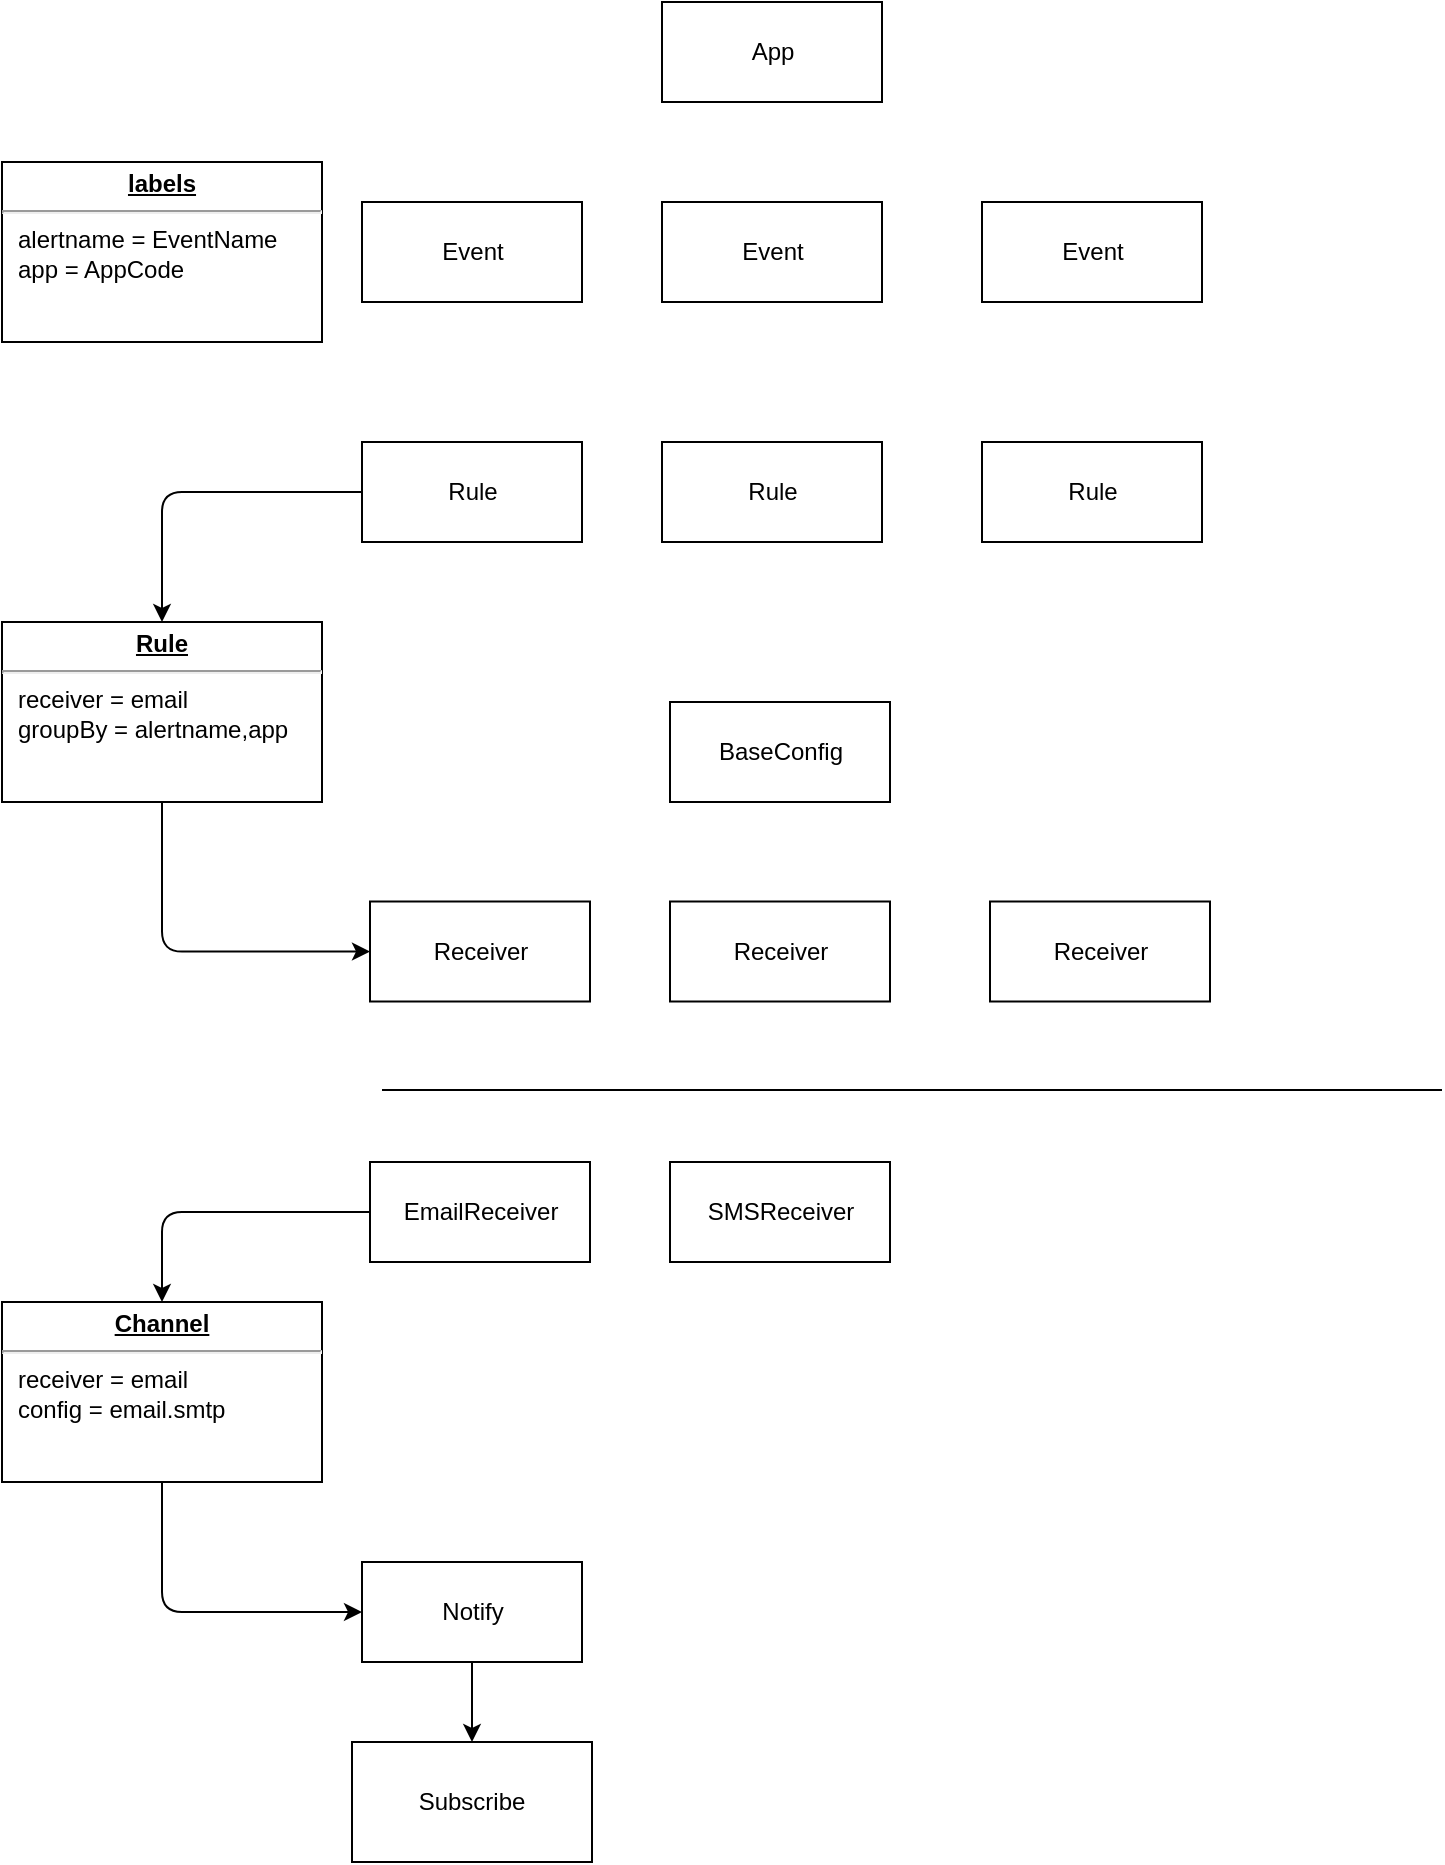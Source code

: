<mxfile>
    <diagram name="mind" id="2H_YDywyZx12IQSk8KhJ">
        <mxGraphModel dx="864" dy="755" grid="1" gridSize="10" guides="1" tooltips="1" connect="1" arrows="1" fold="1" page="1" pageScale="1" pageWidth="827" pageHeight="1169" math="0" shadow="0">
            <root>
                <mxCell id="0"/>
                <mxCell id="1" parent="0"/>
                <mxCell id="rI-ju9-z8V-3Rrk2T_3b-1" value="Receiver" style="html=1;" parent="1" vertex="1">
                    <mxGeometry x="204" y="549.75" width="110" height="50" as="geometry"/>
                </mxCell>
                <mxCell id="rI-ju9-z8V-3Rrk2T_3b-2" value="Receiver" style="html=1;" parent="1" vertex="1">
                    <mxGeometry x="354" y="549.75" width="110" height="50" as="geometry"/>
                </mxCell>
                <mxCell id="rI-ju9-z8V-3Rrk2T_3b-3" value="Receiver" style="html=1;" parent="1" vertex="1">
                    <mxGeometry x="514" y="549.75" width="110" height="50" as="geometry"/>
                </mxCell>
                <mxCell id="rI-ju9-z8V-3Rrk2T_3b-4" value="BaseConfig" style="html=1;" parent="1" vertex="1">
                    <mxGeometry x="354" y="450" width="110" height="50" as="geometry"/>
                </mxCell>
                <mxCell id="rI-ju9-z8V-3Rrk2T_3b-5" value="App" style="html=1;" parent="1" vertex="1">
                    <mxGeometry x="350" y="100" width="110" height="50" as="geometry"/>
                </mxCell>
                <mxCell id="rI-ju9-z8V-3Rrk2T_3b-6" value="Event" style="html=1;" parent="1" vertex="1">
                    <mxGeometry x="350" y="200" width="110" height="50" as="geometry"/>
                </mxCell>
                <mxCell id="rI-ju9-z8V-3Rrk2T_3b-7" value="Event" style="html=1;" parent="1" vertex="1">
                    <mxGeometry x="510" y="200" width="110" height="50" as="geometry"/>
                </mxCell>
                <mxCell id="rI-ju9-z8V-3Rrk2T_3b-8" value="Event" style="html=1;" parent="1" vertex="1">
                    <mxGeometry x="200" y="200" width="110" height="50" as="geometry"/>
                </mxCell>
                <mxCell id="7" style="edgeStyle=orthogonalEdgeStyle;html=1;" edge="1" parent="1" source="rI-ju9-z8V-3Rrk2T_3b-9" target="rI-ju9-z8V-3Rrk2T_3b-14">
                    <mxGeometry relative="1" as="geometry"/>
                </mxCell>
                <mxCell id="rI-ju9-z8V-3Rrk2T_3b-9" value="Rule" style="html=1;" parent="1" vertex="1">
                    <mxGeometry x="200" y="320" width="110" height="50" as="geometry"/>
                </mxCell>
                <mxCell id="rI-ju9-z8V-3Rrk2T_3b-10" value="Rule" style="html=1;" parent="1" vertex="1">
                    <mxGeometry x="350" y="320" width="110" height="50" as="geometry"/>
                </mxCell>
                <mxCell id="rI-ju9-z8V-3Rrk2T_3b-11" value="Rule" style="html=1;" parent="1" vertex="1">
                    <mxGeometry x="510" y="320" width="110" height="50" as="geometry"/>
                </mxCell>
                <mxCell id="rI-ju9-z8V-3Rrk2T_3b-13" value="&lt;p style=&quot;margin:0px;margin-top:4px;text-align:center;text-decoration:underline;&quot;&gt;&lt;b&gt;labels&lt;/b&gt;&lt;/p&gt;&lt;hr&gt;&lt;p style=&quot;margin:0px;margin-left:8px;&quot;&gt;alertname = EventName&lt;br&gt;app = AppCode&lt;br&gt;&lt;/p&gt;" style="verticalAlign=top;align=left;overflow=fill;fontSize=12;fontFamily=Helvetica;html=1;" parent="1" vertex="1">
                    <mxGeometry x="20" y="180" width="160" height="90" as="geometry"/>
                </mxCell>
                <mxCell id="8" style="edgeStyle=orthogonalEdgeStyle;html=1;entryX=0;entryY=0.5;entryDx=0;entryDy=0;exitX=0.5;exitY=1;exitDx=0;exitDy=0;" edge="1" parent="1" source="rI-ju9-z8V-3Rrk2T_3b-14" target="rI-ju9-z8V-3Rrk2T_3b-1">
                    <mxGeometry relative="1" as="geometry"/>
                </mxCell>
                <mxCell id="rI-ju9-z8V-3Rrk2T_3b-14" value="&lt;p style=&quot;margin:0px;margin-top:4px;text-align:center;text-decoration:underline;&quot;&gt;&lt;b&gt;Rule&lt;/b&gt;&lt;/p&gt;&lt;hr&gt;&lt;p style=&quot;margin:0px;margin-left:8px;&quot;&gt;receiver = email&lt;br&gt;groupBy = alertname,app&lt;br&gt;&lt;/p&gt;" style="verticalAlign=top;align=left;overflow=fill;fontSize=12;fontFamily=Helvetica;html=1;" parent="1" vertex="1">
                    <mxGeometry x="20" y="410" width="160" height="90" as="geometry"/>
                </mxCell>
                <mxCell id="11" style="edgeStyle=orthogonalEdgeStyle;html=1;" edge="1" parent="1" source="2" target="9">
                    <mxGeometry relative="1" as="geometry"/>
                </mxCell>
                <mxCell id="2" value="EmailReceiver" style="html=1;" vertex="1" parent="1">
                    <mxGeometry x="204" y="680" width="110" height="50" as="geometry"/>
                </mxCell>
                <mxCell id="4" value="SMSReceiver" style="html=1;" vertex="1" parent="1">
                    <mxGeometry x="354" y="680" width="110" height="50" as="geometry"/>
                </mxCell>
                <mxCell id="5" value="" style="line;strokeWidth=1;fillColor=none;align=left;verticalAlign=middle;spacingTop=-1;spacingLeft=3;spacingRight=3;rotatable=0;labelPosition=right;points=[];portConstraint=eastwest;strokeColor=inherit;" vertex="1" parent="1">
                    <mxGeometry x="210" y="640" width="530" height="8" as="geometry"/>
                </mxCell>
                <mxCell id="12" style="edgeStyle=orthogonalEdgeStyle;html=1;entryX=0;entryY=0.5;entryDx=0;entryDy=0;exitX=0.5;exitY=1;exitDx=0;exitDy=0;" edge="1" parent="1" source="9" target="10">
                    <mxGeometry relative="1" as="geometry"/>
                </mxCell>
                <mxCell id="9" value="&lt;p style=&quot;margin:0px;margin-top:4px;text-align:center;text-decoration:underline;&quot;&gt;&lt;b&gt;Channel&lt;/b&gt;&lt;/p&gt;&lt;hr&gt;&lt;p style=&quot;margin:0px;margin-left:8px;&quot;&gt;receiver = email&lt;br&gt;config = email.smtp&lt;/p&gt;" style="verticalAlign=top;align=left;overflow=fill;fontSize=12;fontFamily=Helvetica;html=1;" vertex="1" parent="1">
                    <mxGeometry x="20" y="750" width="160" height="90" as="geometry"/>
                </mxCell>
                <mxCell id="14" value="" style="edgeStyle=orthogonalEdgeStyle;html=1;" edge="1" parent="1" source="10" target="13">
                    <mxGeometry relative="1" as="geometry"/>
                </mxCell>
                <mxCell id="10" value="Notify" style="html=1;" vertex="1" parent="1">
                    <mxGeometry x="200" y="880" width="110" height="50" as="geometry"/>
                </mxCell>
                <mxCell id="13" value="Subscribe" style="whiteSpace=wrap;html=1;" vertex="1" parent="1">
                    <mxGeometry x="195" y="970" width="120" height="60" as="geometry"/>
                </mxCell>
            </root>
        </mxGraphModel>
    </diagram>
    <diagram id="uVlgoMrzyiIHyDv9Ww1b" name="PostAlert">
        <mxGraphModel dx="720" dy="598" grid="1" gridSize="10" guides="1" tooltips="1" connect="1" arrows="1" fold="1" page="1" pageScale="1" pageWidth="827" pageHeight="1169" math="0" shadow="0">
            <root>
                <mxCell id="0"/>
                <mxCell id="1" parent="0"/>
                <mxCell id="9akyNHCowN9hfwi5KTZN-38" value="For订阅者" style="shape=umlFrame;whiteSpace=wrap;html=1;" vertex="1" parent="1">
                    <mxGeometry x="240" y="530" width="450" height="180" as="geometry"/>
                </mxCell>
                <mxCell id="9akyNHCowN9hfwi5KTZN-24" value="无订阅者" style="shape=umlFrame;whiteSpace=wrap;html=1;" vertex="1" parent="1">
                    <mxGeometry x="240" y="420" width="450" height="110" as="geometry"/>
                </mxCell>
                <mxCell id="9akyNHCowN9hfwi5KTZN-1" value="子系统" style="shape=umlLifeline;participant=umlActor;perimeter=lifelinePerimeter;html=1;container=1;collapsible=0;recursiveResize=0;verticalAlign=top;spacingTop=36;outlineConnect=0;textDirection=rtl;" vertex="1" parent="1">
                    <mxGeometry x="70" y="150" width="20" height="920" as="geometry"/>
                </mxCell>
                <mxCell id="9akyNHCowN9hfwi5KTZN-2" value="ProviderAlert" style="shape=umlLifeline;perimeter=lifelinePerimeter;whiteSpace=wrap;html=1;container=1;collapsible=0;recursiveResize=0;outlineConnect=0;" vertex="1" parent="1">
                    <mxGeometry x="230" y="160" width="100" height="910" as="geometry"/>
                </mxCell>
                <mxCell id="9akyNHCowN9hfwi5KTZN-3" value="" style="html=1;points=[];perimeter=orthogonalPerimeter;" vertex="1" parent="9akyNHCowN9hfwi5KTZN-2">
                    <mxGeometry x="45" y="110" width="10" height="140" as="geometry"/>
                </mxCell>
                <mxCell id="9akyNHCowN9hfwi5KTZN-35" value="" style="html=1;points=[];perimeter=orthogonalPerimeter;" vertex="1" parent="9akyNHCowN9hfwi5KTZN-2">
                    <mxGeometry x="45" y="650" width="10" height="141" as="geometry"/>
                </mxCell>
                <mxCell id="9akyNHCowN9hfwi5KTZN-48" value="dispatch" style="html=1;verticalAlign=bottom;startArrow=oval;startFill=1;endArrow=block;startSize=8;" edge="1" parent="9akyNHCowN9hfwi5KTZN-2" target="9akyNHCowN9hfwi5KTZN-13">
                    <mxGeometry width="60" relative="1" as="geometry">
                        <mxPoint x="50" y="500" as="sourcePoint"/>
                        <mxPoint x="110" y="500" as="targetPoint"/>
                    </mxGeometry>
                </mxCell>
                <mxCell id="9akyNHCowN9hfwi5KTZN-4" value="PostEventAlert" style="html=1;verticalAlign=bottom;endArrow=block;entryX=0;entryY=0;" edge="1" target="9akyNHCowN9hfwi5KTZN-3" parent="1" source="9akyNHCowN9hfwi5KTZN-1">
                    <mxGeometry x="-0.002" relative="1" as="geometry">
                        <mxPoint x="205" y="270" as="sourcePoint"/>
                        <mxPoint as="offset"/>
                    </mxGeometry>
                </mxCell>
                <mxCell id="9akyNHCowN9hfwi5KTZN-5" value="return" style="html=1;verticalAlign=bottom;endArrow=open;dashed=1;endSize=8;exitX=0;exitY=0.95;" edge="1" source="9akyNHCowN9hfwi5KTZN-3" parent="1" target="9akyNHCowN9hfwi5KTZN-1">
                    <mxGeometry relative="1" as="geometry">
                        <mxPoint x="205" y="346" as="targetPoint"/>
                    </mxGeometry>
                </mxCell>
                <mxCell id="9akyNHCowN9hfwi5KTZN-6" value="Dispatch" style="shape=umlLifeline;perimeter=lifelinePerimeter;whiteSpace=wrap;html=1;container=1;collapsible=0;recursiveResize=0;outlineConnect=0;" vertex="1" parent="1">
                    <mxGeometry x="400" y="160" width="100" height="910" as="geometry"/>
                </mxCell>
                <mxCell id="9akyNHCowN9hfwi5KTZN-13" value="" style="html=1;points=[];perimeter=orthogonalPerimeter;" vertex="1" parent="9akyNHCowN9hfwi5KTZN-6">
                    <mxGeometry x="45" y="120" width="10" height="440" as="geometry"/>
                </mxCell>
                <mxCell id="9akyNHCowN9hfwi5KTZN-15" value="" style="html=1;points=[];perimeter=orthogonalPerimeter;" vertex="1" parent="9akyNHCowN9hfwi5KTZN-6">
                    <mxGeometry x="50" y="203" width="10" height="40" as="geometry"/>
                </mxCell>
                <mxCell id="9akyNHCowN9hfwi5KTZN-16" value="MultiStage" style="edgeStyle=orthogonalEdgeStyle;html=1;align=left;spacingLeft=2;endArrow=block;rounded=0;entryX=1;entryY=0;" edge="1" target="9akyNHCowN9hfwi5KTZN-15" parent="9akyNHCowN9hfwi5KTZN-6">
                    <mxGeometry relative="1" as="geometry">
                        <mxPoint x="55" y="160" as="sourcePoint"/>
                        <Array as="points">
                            <mxPoint x="85" y="160"/>
                        </Array>
                    </mxGeometry>
                </mxCell>
                <mxCell id="9akyNHCowN9hfwi5KTZN-28" value="PostAlert" style="html=1;verticalAlign=bottom;endArrow=block;" edge="1" parent="9akyNHCowN9hfwi5KTZN-6" target="9akyNHCowN9hfwi5KTZN-35">
                    <mxGeometry x="-0.002" relative="1" as="geometry">
                        <mxPoint x="-320.003" y="650.0" as="sourcePoint"/>
                        <mxPoint x="-124.67" y="650.0" as="targetPoint"/>
                        <mxPoint as="offset"/>
                    </mxGeometry>
                </mxCell>
                <mxCell id="9akyNHCowN9hfwi5KTZN-29" value="return" style="html=1;verticalAlign=bottom;endArrow=open;dashed=1;endSize=8;" edge="1" parent="9akyNHCowN9hfwi5KTZN-6" source="9akyNHCowN9hfwi5KTZN-35">
                    <mxGeometry relative="1" as="geometry">
                        <mxPoint x="-320.003" y="783" as="targetPoint"/>
                        <mxPoint x="-124.67" y="783" as="sourcePoint"/>
                    </mxGeometry>
                </mxCell>
                <mxCell id="9akyNHCowN9hfwi5KTZN-30" value="" style="html=1;points=[];perimeter=orthogonalPerimeter;" vertex="1" parent="9akyNHCowN9hfwi5KTZN-6">
                    <mxGeometry x="45" y="650" width="10" height="231" as="geometry"/>
                </mxCell>
                <mxCell id="9akyNHCowN9hfwi5KTZN-31" value="" style="html=1;points=[];perimeter=orthogonalPerimeter;" vertex="1" parent="9akyNHCowN9hfwi5KTZN-6">
                    <mxGeometry x="50.33" y="743" width="10" height="41" as="geometry"/>
                </mxCell>
                <mxCell id="9akyNHCowN9hfwi5KTZN-32" value="MultiStage" style="edgeStyle=orthogonalEdgeStyle;html=1;align=left;spacingLeft=2;endArrow=block;rounded=0;entryX=1;entryY=0;" edge="1" parent="9akyNHCowN9hfwi5KTZN-6" target="9akyNHCowN9hfwi5KTZN-31">
                    <mxGeometry relative="1" as="geometry">
                        <mxPoint x="55.33" y="700" as="sourcePoint"/>
                        <Array as="points">
                            <mxPoint x="85.33" y="700"/>
                        </Array>
                    </mxGeometry>
                </mxCell>
                <mxCell id="9akyNHCowN9hfwi5KTZN-33" value="dispatch" style="html=1;verticalAlign=bottom;startArrow=oval;endArrow=block;startSize=8;exitX=1;exitY=0.207;exitDx=0;exitDy=0;exitPerimeter=0;" edge="1" parent="9akyNHCowN9hfwi5KTZN-6" target="9akyNHCowN9hfwi5KTZN-30">
                    <mxGeometry relative="1" as="geometry">
                        <mxPoint x="-114.67" y="678.98" as="sourcePoint"/>
                    </mxGeometry>
                </mxCell>
                <mxCell id="9akyNHCowN9hfwi5KTZN-14" value="dispatch" style="html=1;verticalAlign=bottom;startArrow=oval;endArrow=block;startSize=8;exitX=1;exitY=0.207;exitDx=0;exitDy=0;exitPerimeter=0;" edge="1" target="9akyNHCowN9hfwi5KTZN-13" parent="1" source="9akyNHCowN9hfwi5KTZN-3">
                    <mxGeometry relative="1" as="geometry">
                        <mxPoint x="290" y="300" as="sourcePoint"/>
                    </mxGeometry>
                </mxCell>
                <mxCell id="9akyNHCowN9hfwi5KTZN-21" value="SuscribeStage" style="shape=umlLifeline;perimeter=lifelinePerimeter;whiteSpace=wrap;html=1;container=1;collapsible=0;recursiveResize=0;outlineConnect=0;" vertex="1" parent="1">
                    <mxGeometry x="560" y="160" width="100" height="910" as="geometry"/>
                </mxCell>
                <mxCell id="9akyNHCowN9hfwi5KTZN-25" value="" style="html=1;points=[];perimeter=orthogonalPerimeter;" vertex="1" parent="9akyNHCowN9hfwi5KTZN-21">
                    <mxGeometry x="45" y="280" width="10" height="190" as="geometry"/>
                </mxCell>
                <mxCell id="9akyNHCowN9hfwi5KTZN-51" value="" style="html=1;points=[];perimeter=orthogonalPerimeter;" vertex="1" parent="9akyNHCowN9hfwi5KTZN-21">
                    <mxGeometry x="50" y="400" width="10" height="40" as="geometry"/>
                </mxCell>
                <mxCell id="9akyNHCowN9hfwi5KTZN-52" value="&lt;div&gt;每订阅者CopyAlert&lt;/div&gt;&lt;div&gt;并增加订阅者信息标签&lt;/div&gt;" style="edgeStyle=orthogonalEdgeStyle;html=1;align=left;spacingLeft=2;endArrow=block;rounded=0;entryX=1;entryY=0;" edge="1" target="9akyNHCowN9hfwi5KTZN-51" parent="9akyNHCowN9hfwi5KTZN-21">
                    <mxGeometry relative="1" as="geometry">
                        <mxPoint x="55" y="380" as="sourcePoint"/>
                        <Array as="points">
                            <mxPoint x="85" y="380"/>
                        </Array>
                    </mxGeometry>
                </mxCell>
                <mxCell id="9akyNHCowN9hfwi5KTZN-26" value="ExecSubs" style="html=1;verticalAlign=bottom;endArrow=block;entryX=0;entryY=0;" edge="1" target="9akyNHCowN9hfwi5KTZN-25" parent="1" source="9akyNHCowN9hfwi5KTZN-13">
                    <mxGeometry relative="1" as="geometry">
                        <mxPoint x="460" y="440" as="sourcePoint"/>
                    </mxGeometry>
                </mxCell>
                <mxCell id="9akyNHCowN9hfwi5KTZN-41" value="NotifyStage" style="shape=umlLifeline;perimeter=lifelinePerimeter;whiteSpace=wrap;html=1;container=1;collapsible=0;recursiveResize=0;outlineConnect=0;" vertex="1" parent="1">
                    <mxGeometry x="720" y="160" width="100" height="910" as="geometry"/>
                </mxCell>
                <mxCell id="9akyNHCowN9hfwi5KTZN-45" value="return user alert" style="html=1;verticalAlign=bottom;endArrow=open;dashed=1;endSize=8;" edge="1" parent="1">
                    <mxGeometry relative="1" as="geometry">
                        <mxPoint x="279.667" y="627" as="targetPoint"/>
                        <mxPoint x="445" y="627" as="sourcePoint"/>
                    </mxGeometry>
                </mxCell>
                <mxCell id="9akyNHCowN9hfwi5KTZN-46" value="return" style="html=1;verticalAlign=bottom;endArrow=open;dashed=1;endSize=8;" edge="1" parent="1" source="9akyNHCowN9hfwi5KTZN-13" target="9akyNHCowN9hfwi5KTZN-2">
                    <mxGeometry relative="1" as="geometry">
                        <mxPoint x="284.997" y="510" as="targetPoint"/>
                        <mxPoint x="450.33" y="510" as="sourcePoint"/>
                    </mxGeometry>
                </mxCell>
                <mxCell id="9akyNHCowN9hfwi5KTZN-49" value="return user alert" style="html=1;verticalAlign=bottom;endArrow=open;dashed=1;endSize=8;entryX=0.917;entryY=0.766;entryDx=0;entryDy=0;entryPerimeter=0;" edge="1" parent="1" source="9akyNHCowN9hfwi5KTZN-25">
                    <mxGeometry relative="1" as="geometry">
                        <mxPoint x="450.0" y="619.58" as="targetPoint"/>
                        <mxPoint x="600.83" y="619.58" as="sourcePoint"/>
                    </mxGeometry>
                </mxCell>
                <mxCell id="9akyNHCowN9hfwi5KTZN-53" value="return&amp;nbsp;" style="html=1;verticalAlign=bottom;endArrow=open;dashed=1;endSize=8;entryX=1.083;entryY=0.44;entryDx=0;entryDy=0;entryPerimeter=0;" edge="1" parent="1">
                    <mxGeometry relative="1" as="geometry">
                        <mxPoint x="455.83" y="480.6" as="targetPoint"/>
                        <mxPoint x="605" y="480.6" as="sourcePoint"/>
                    </mxGeometry>
                </mxCell>
            </root>
        </mxGraphModel>
    </diagram>
</mxfile>